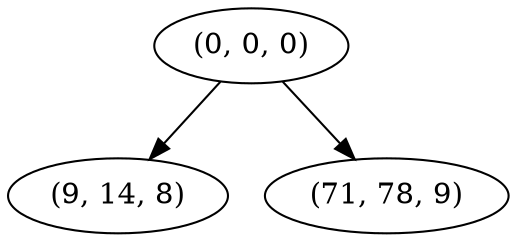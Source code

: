digraph tree {
    "(0, 0, 0)";
    "(9, 14, 8)";
    "(71, 78, 9)";
    "(0, 0, 0)" -> "(9, 14, 8)";
    "(0, 0, 0)" -> "(71, 78, 9)";
}
